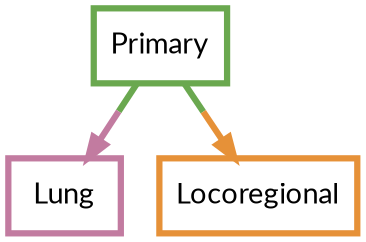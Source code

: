 digraph  {
dpi=600;size=3.5;
Primary [color="#6aa84fff", fillcolor=white, fontname=Lato, penwidth="3.0", shape=box];
Lung [color="#c27ba0ff", fillcolor=white, fontname=Lato, penwidth="3.0", shape=box];
Locoregional [color="#e69138ff", fillcolor=white, fontname=Lato, penwidth="3.0", shape=box];
Primary -> Lung  [color="#6aa84fff;0.5:#c27ba0ff", key=0, penwidth=3];
Primary -> Locoregional  [color="#6aa84fff;0.5:#e69138ff", key=0, penwidth=3];
}
